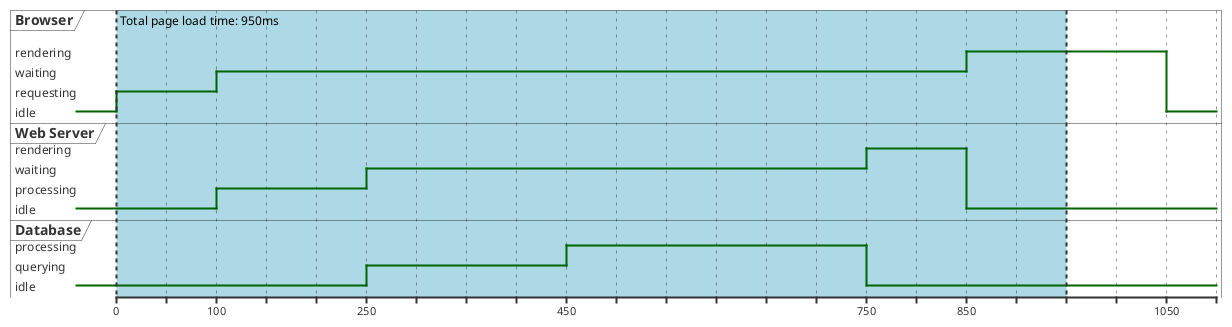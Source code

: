 @startuml Website Loading Performance

robust "Browser" as Browser
robust "Web Server" as Server
robust "Database" as DB

Browser is idle
Server is idle
DB is idle

@0
Browser is requesting

@+100
Server is processing
Browser is waiting

@+150
DB is querying
Server is waiting

@+200
DB is processing

@+300
DB is idle
Server is rendering

@+100
Server is idle
Browser is rendering

@+200
Browser is idle

highlight 0 to 950 #lightblue : Total page load time: 950ms

@enduml